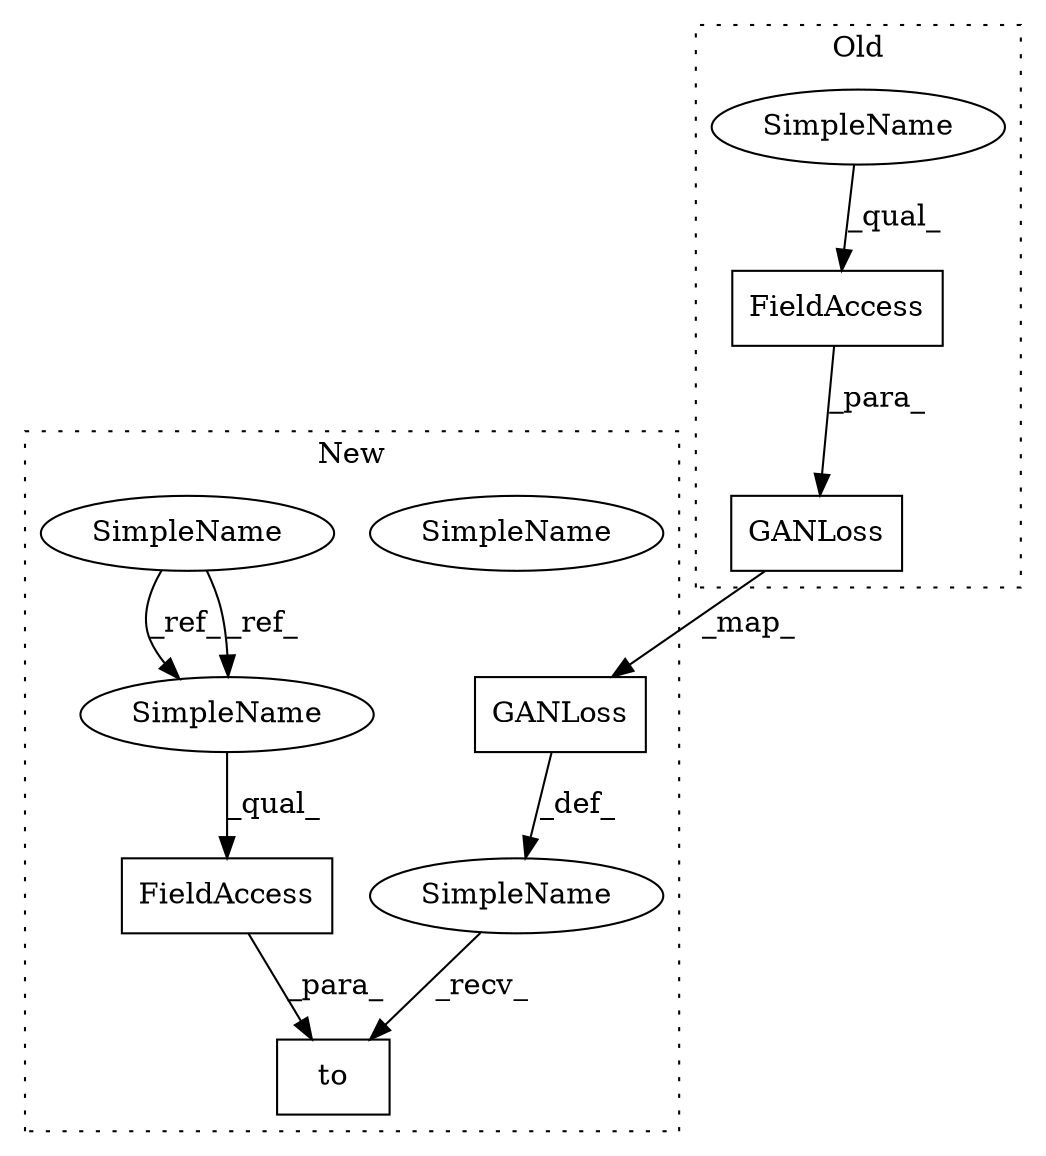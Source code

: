 digraph G {
subgraph cluster0 {
1 [label="GANLoss" a="32" s="1161,1194" l="8,1" shape="box"];
8 [label="FieldAccess" a="22" s="1183" l="11" shape="box"];
10 [label="SimpleName" a="42" s="1183" l="4" shape="ellipse"];
label = "Old";
style="dotted";
}
subgraph cluster1 {
2 [label="GANLoss" a="32" s="1129,1150" l="8,1" shape="box"];
3 [label="to" a="32" s="1152,1166" l="3,1" shape="box"];
4 [label="FieldAccess" a="22" s="1155" l="11" shape="box"];
5 [label="SimpleName" a="42" s="1155" l="4" shape="ellipse"];
6 [label="SimpleName" a="42" s="238" l="4" shape="ellipse"];
7 [label="SimpleName" a="42" s="" l="" shape="ellipse"];
9 [label="SimpleName" a="42" s="1155" l="4" shape="ellipse"];
label = "New";
style="dotted";
}
1 -> 2 [label="_map_"];
2 -> 7 [label="_def_"];
4 -> 3 [label="_para_"];
6 -> 9 [label="_ref_"];
6 -> 9 [label="_ref_"];
7 -> 3 [label="_recv_"];
8 -> 1 [label="_para_"];
9 -> 4 [label="_qual_"];
10 -> 8 [label="_qual_"];
}